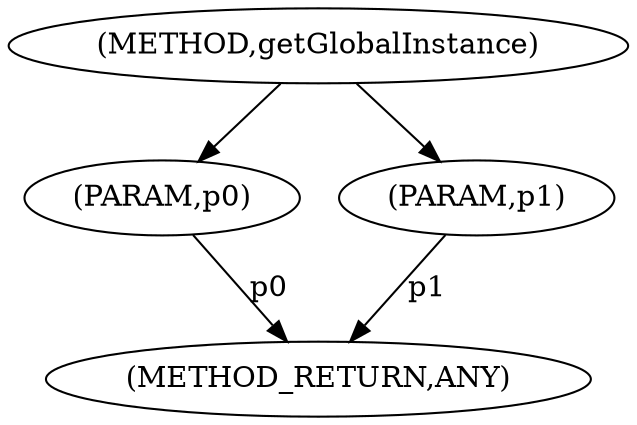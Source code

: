 digraph "getGlobalInstance" {  
"1867" [label = <(METHOD,getGlobalInstance)> ]
"1871" [label = <(METHOD_RETURN,ANY)> ]
"1868" [label = <(PARAM,p0)> ]
"1869" [label = <(PARAM,p1)> ]
  "1868" -> "1871"  [ label = "p0"] 
  "1869" -> "1871"  [ label = "p1"] 
  "1867" -> "1868" 
  "1867" -> "1869" 
}
